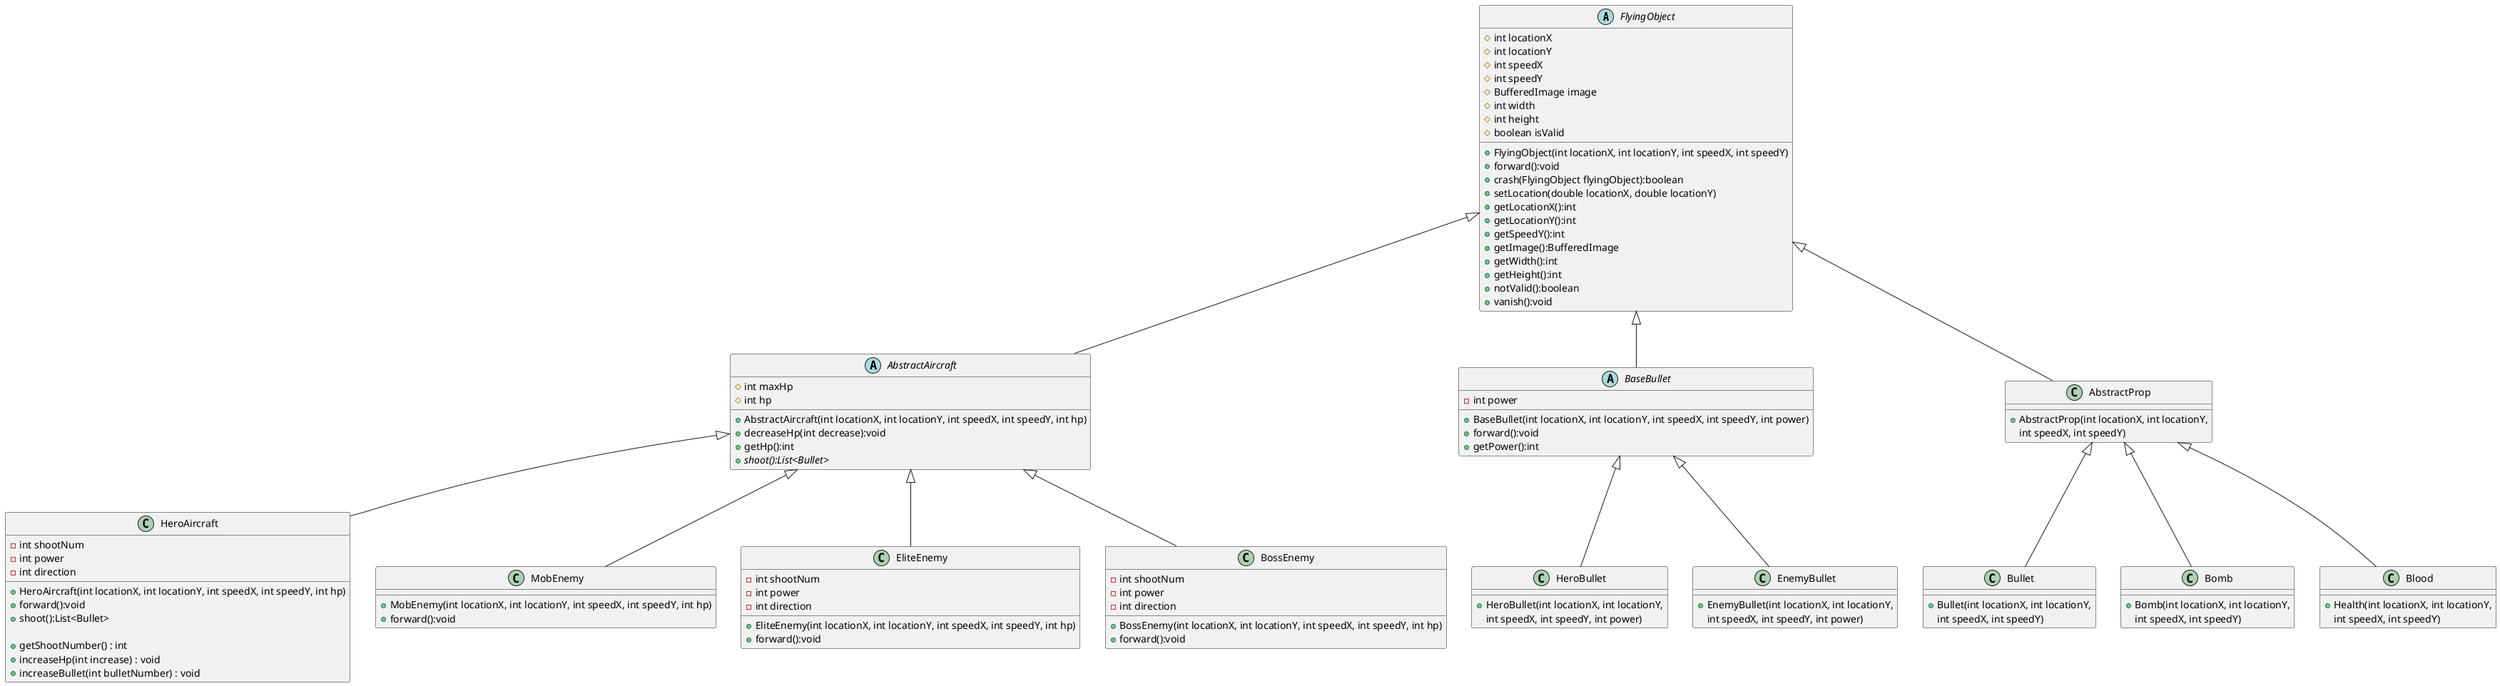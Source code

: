 @startuml
'https://plantuml.com/class-diagram

abstract class FlyingObject
{
    # int locationX
    # int locationY
    # int speedX
    # int speedY
    # BufferedImage image
    # int width
    # int height
    # boolean isValid

    + FlyingObject(int locationX, int locationY, int speedX, int speedY)
    + forward():void
    + crash(FlyingObject flyingObject):boolean
    + setLocation(double locationX, double locationY)
    + getLocationX():int
    + getLocationY():int
    + getSpeedY():int
    + getImage():BufferedImage
    + getWidth():int
    + getHeight():int
    + notValid():boolean
    + vanish():void
}
abstract class AbstractAircraft
{
	# int maxHp
    # int hp
    + AbstractAircraft(int locationX, int locationY, int speedX, int speedY, int hp)
    + decreaseHp(int decrease):void
    + getHp():int
    + {abstract} shoot():List<Bullet>
 }

abstract class BaseBullet
{
    - int power
    + BaseBullet(int locationX, int locationY, int speedX, int speedY, int power)
    + forward():void
	+ getPower():int
}

FlyingObject <|-- AbstractAircraft
FlyingObject <|-- BaseBullet
FlyingObject <|-- AbstractProp

AbstractAircraft <|-- HeroAircraft
AbstractAircraft <|-- MobEnemy
AbstractAircraft <|-- EliteEnemy
AbstractAircraft <|-- BossEnemy

BaseBullet <|-- HeroBullet
BaseBullet <|-- EnemyBullet

AbstractProp <|-- Bullet
AbstractProp <|-- Bomb
AbstractProp <|-- Blood

class HeroAircraft {
    - int shootNum
    - int power
    - int direction
    + HeroAircraft(int locationX, int locationY, int speedX, int speedY, int hp)
    + forward():void
    + shoot():List<Bullet>

    + getShootNumber() : int
    + increaseHp(int increase) : void
    + increaseBullet(int bulletNumber) : void

}

class MobEnemy {
    + MobEnemy(int locationX, int locationY, int speedX, int speedY, int hp)
    + forward():void
}

class EliteEnemy{
      - int shootNum
      - int power
      - int direction
      + EliteEnemy(int locationX, int locationY, int speedX, int speedY, int hp)
      + forward():void
}

class BossEnemy{
      - int shootNum
      - int power
      - int direction
      + BossEnemy(int locationX, int locationY, int speedX, int speedY, int hp)
      + forward():void
}

class HeroBullet {
    + HeroBullet(int locationX, int locationY,
     int speedX, int speedY, int power)
}

class EnemyBullet {
    + EnemyBullet(int locationX, int locationY,
     int speedX, int speedY, int power)
}

class AbstractProp {
    + AbstractProp(int locationX, int locationY,
     int speedX, int speedY)
}

class Bullet {
    + Bullet(int locationX, int locationY,
     int speedX, int speedY)
}

class Bomb {
    + Bomb(int locationX, int locationY,
     int speedX, int speedY)
}

class Blood {
    + Health(int locationX, int locationY,
     int speedX, int speedY)
}

@enduml